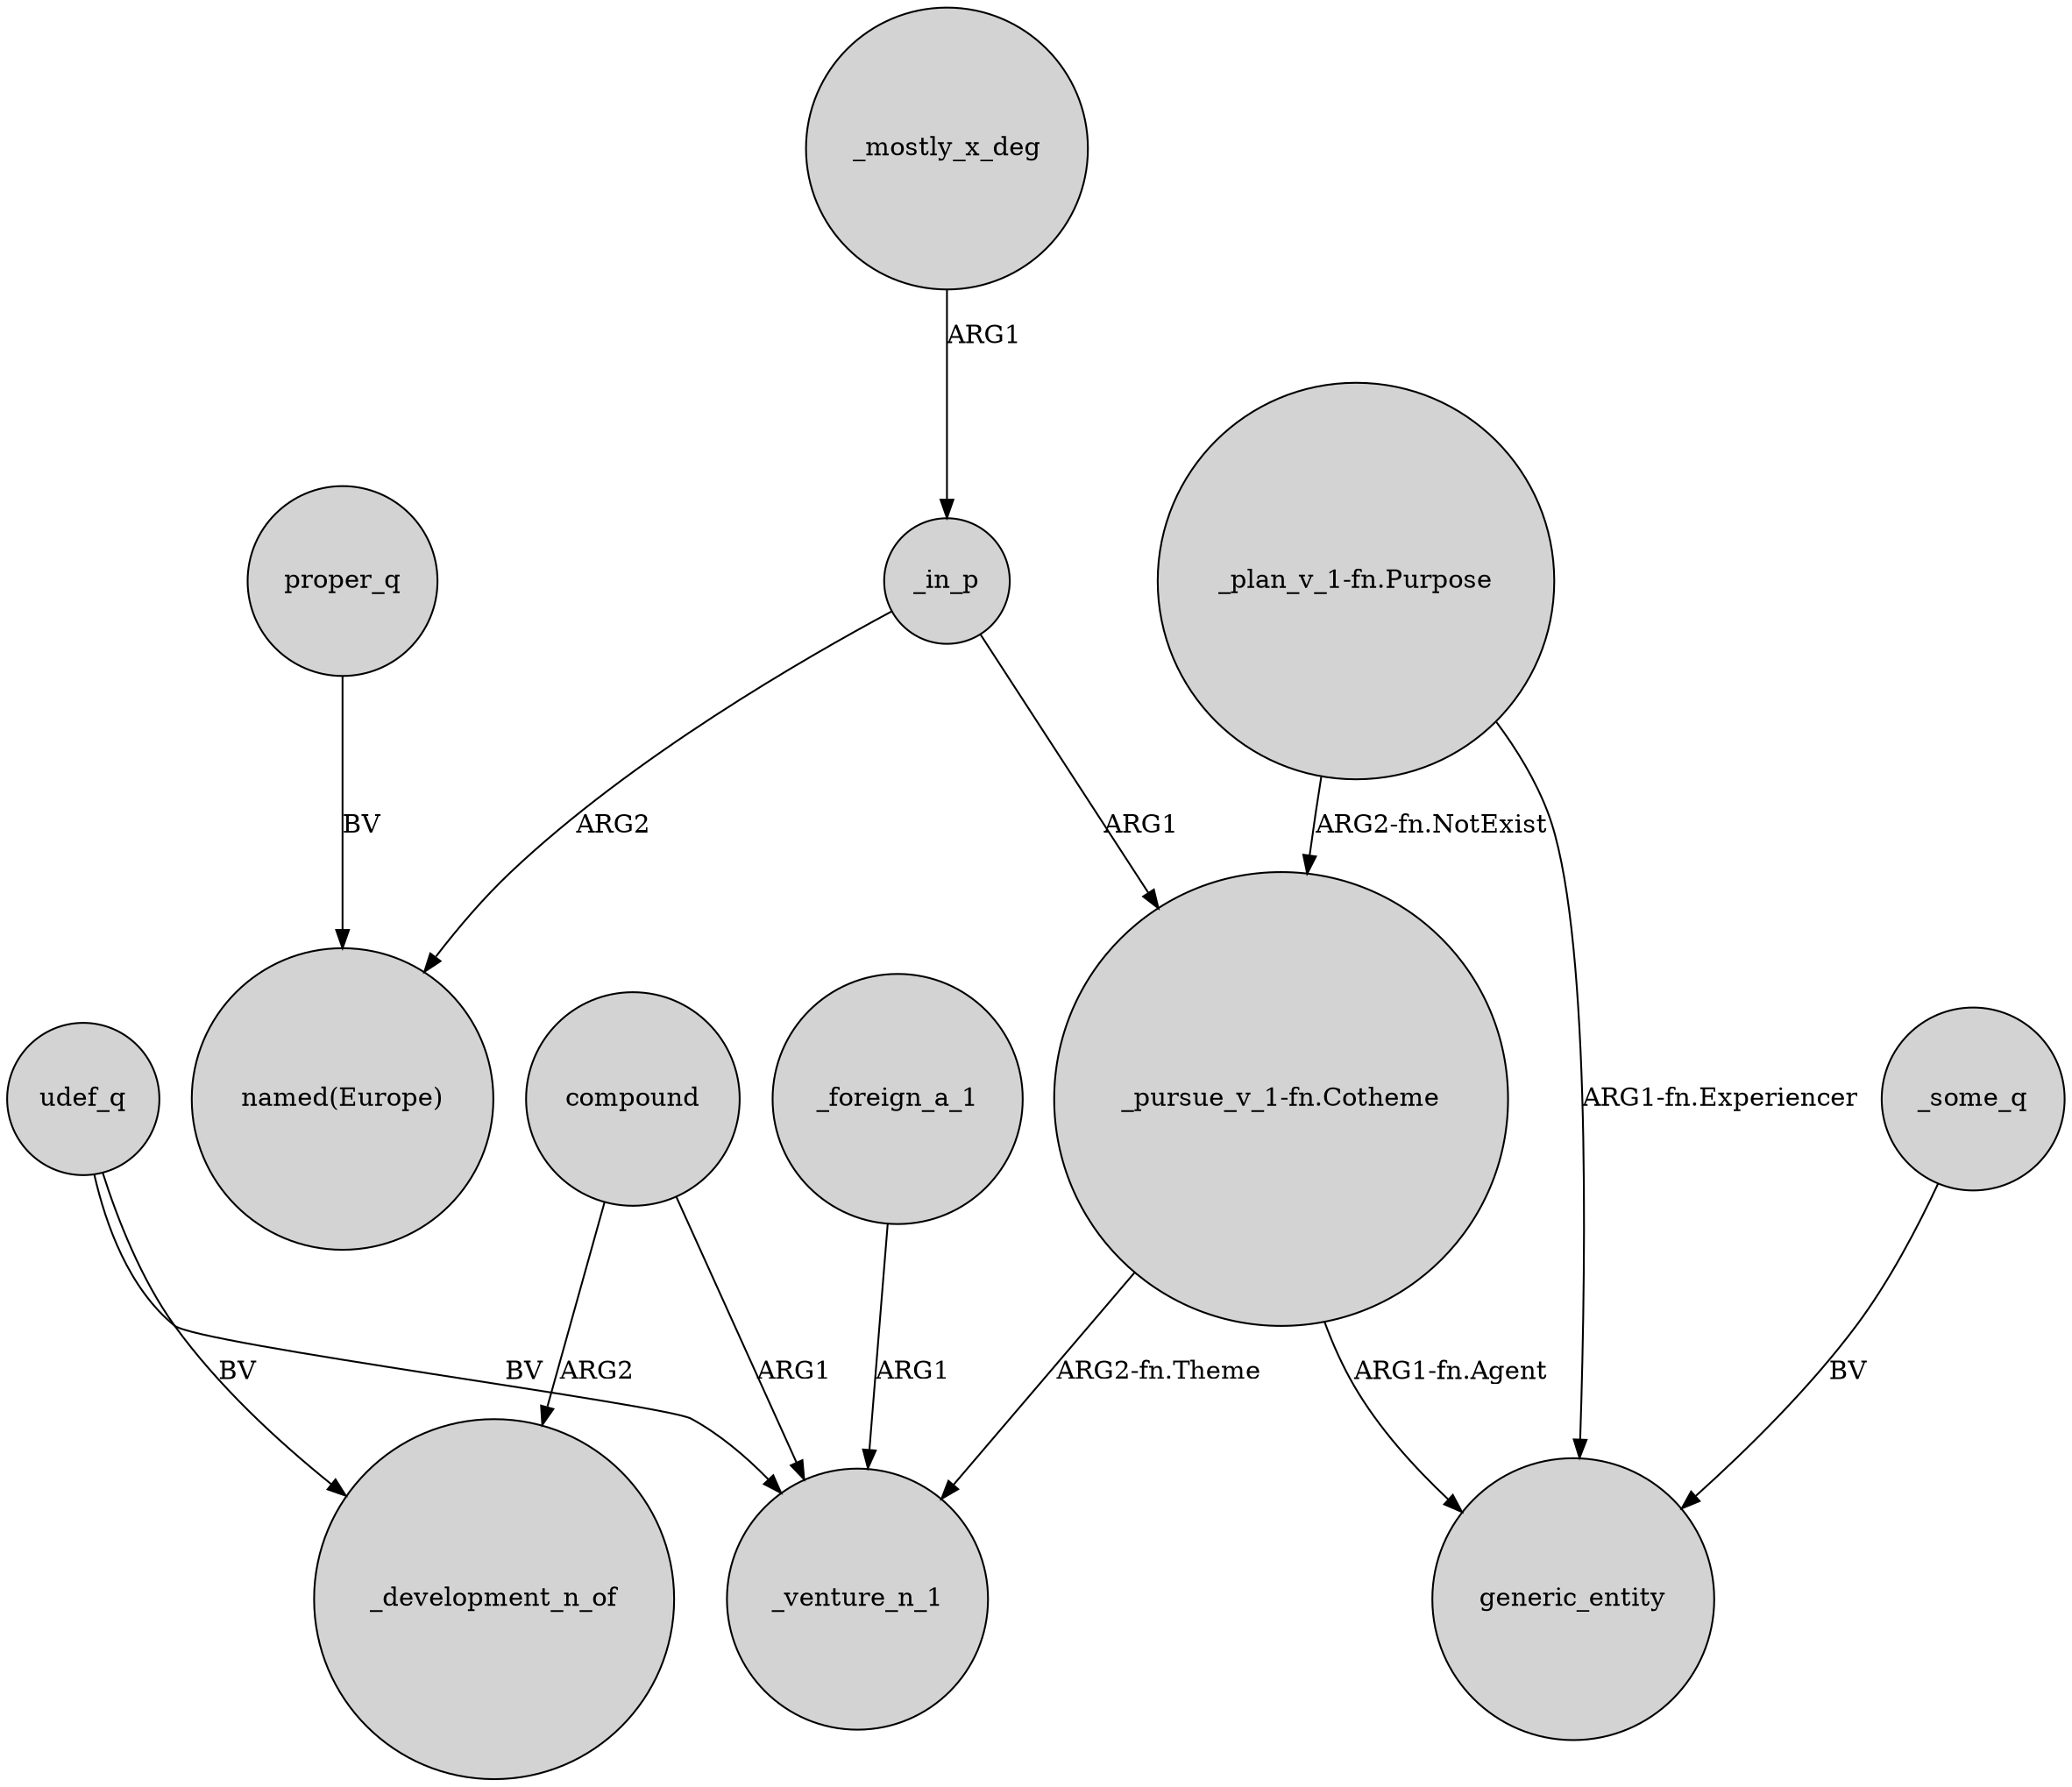 digraph {
	node [shape=circle style=filled]
	"_plan_v_1-fn.Purpose" -> "_pursue_v_1-fn.Cotheme" [label="ARG2-fn.NotExist"]
	compound -> _venture_n_1 [label=ARG1]
	_foreign_a_1 -> _venture_n_1 [label=ARG1]
	compound -> _development_n_of [label=ARG2]
	"_pursue_v_1-fn.Cotheme" -> _venture_n_1 [label="ARG2-fn.Theme"]
	"_pursue_v_1-fn.Cotheme" -> generic_entity [label="ARG1-fn.Agent"]
	_in_p -> "_pursue_v_1-fn.Cotheme" [label=ARG1]
	proper_q -> "named(Europe)" [label=BV]
	udef_q -> _venture_n_1 [label=BV]
	_mostly_x_deg -> _in_p [label=ARG1]
	_some_q -> generic_entity [label=BV]
	_in_p -> "named(Europe)" [label=ARG2]
	udef_q -> _development_n_of [label=BV]
	"_plan_v_1-fn.Purpose" -> generic_entity [label="ARG1-fn.Experiencer"]
}
